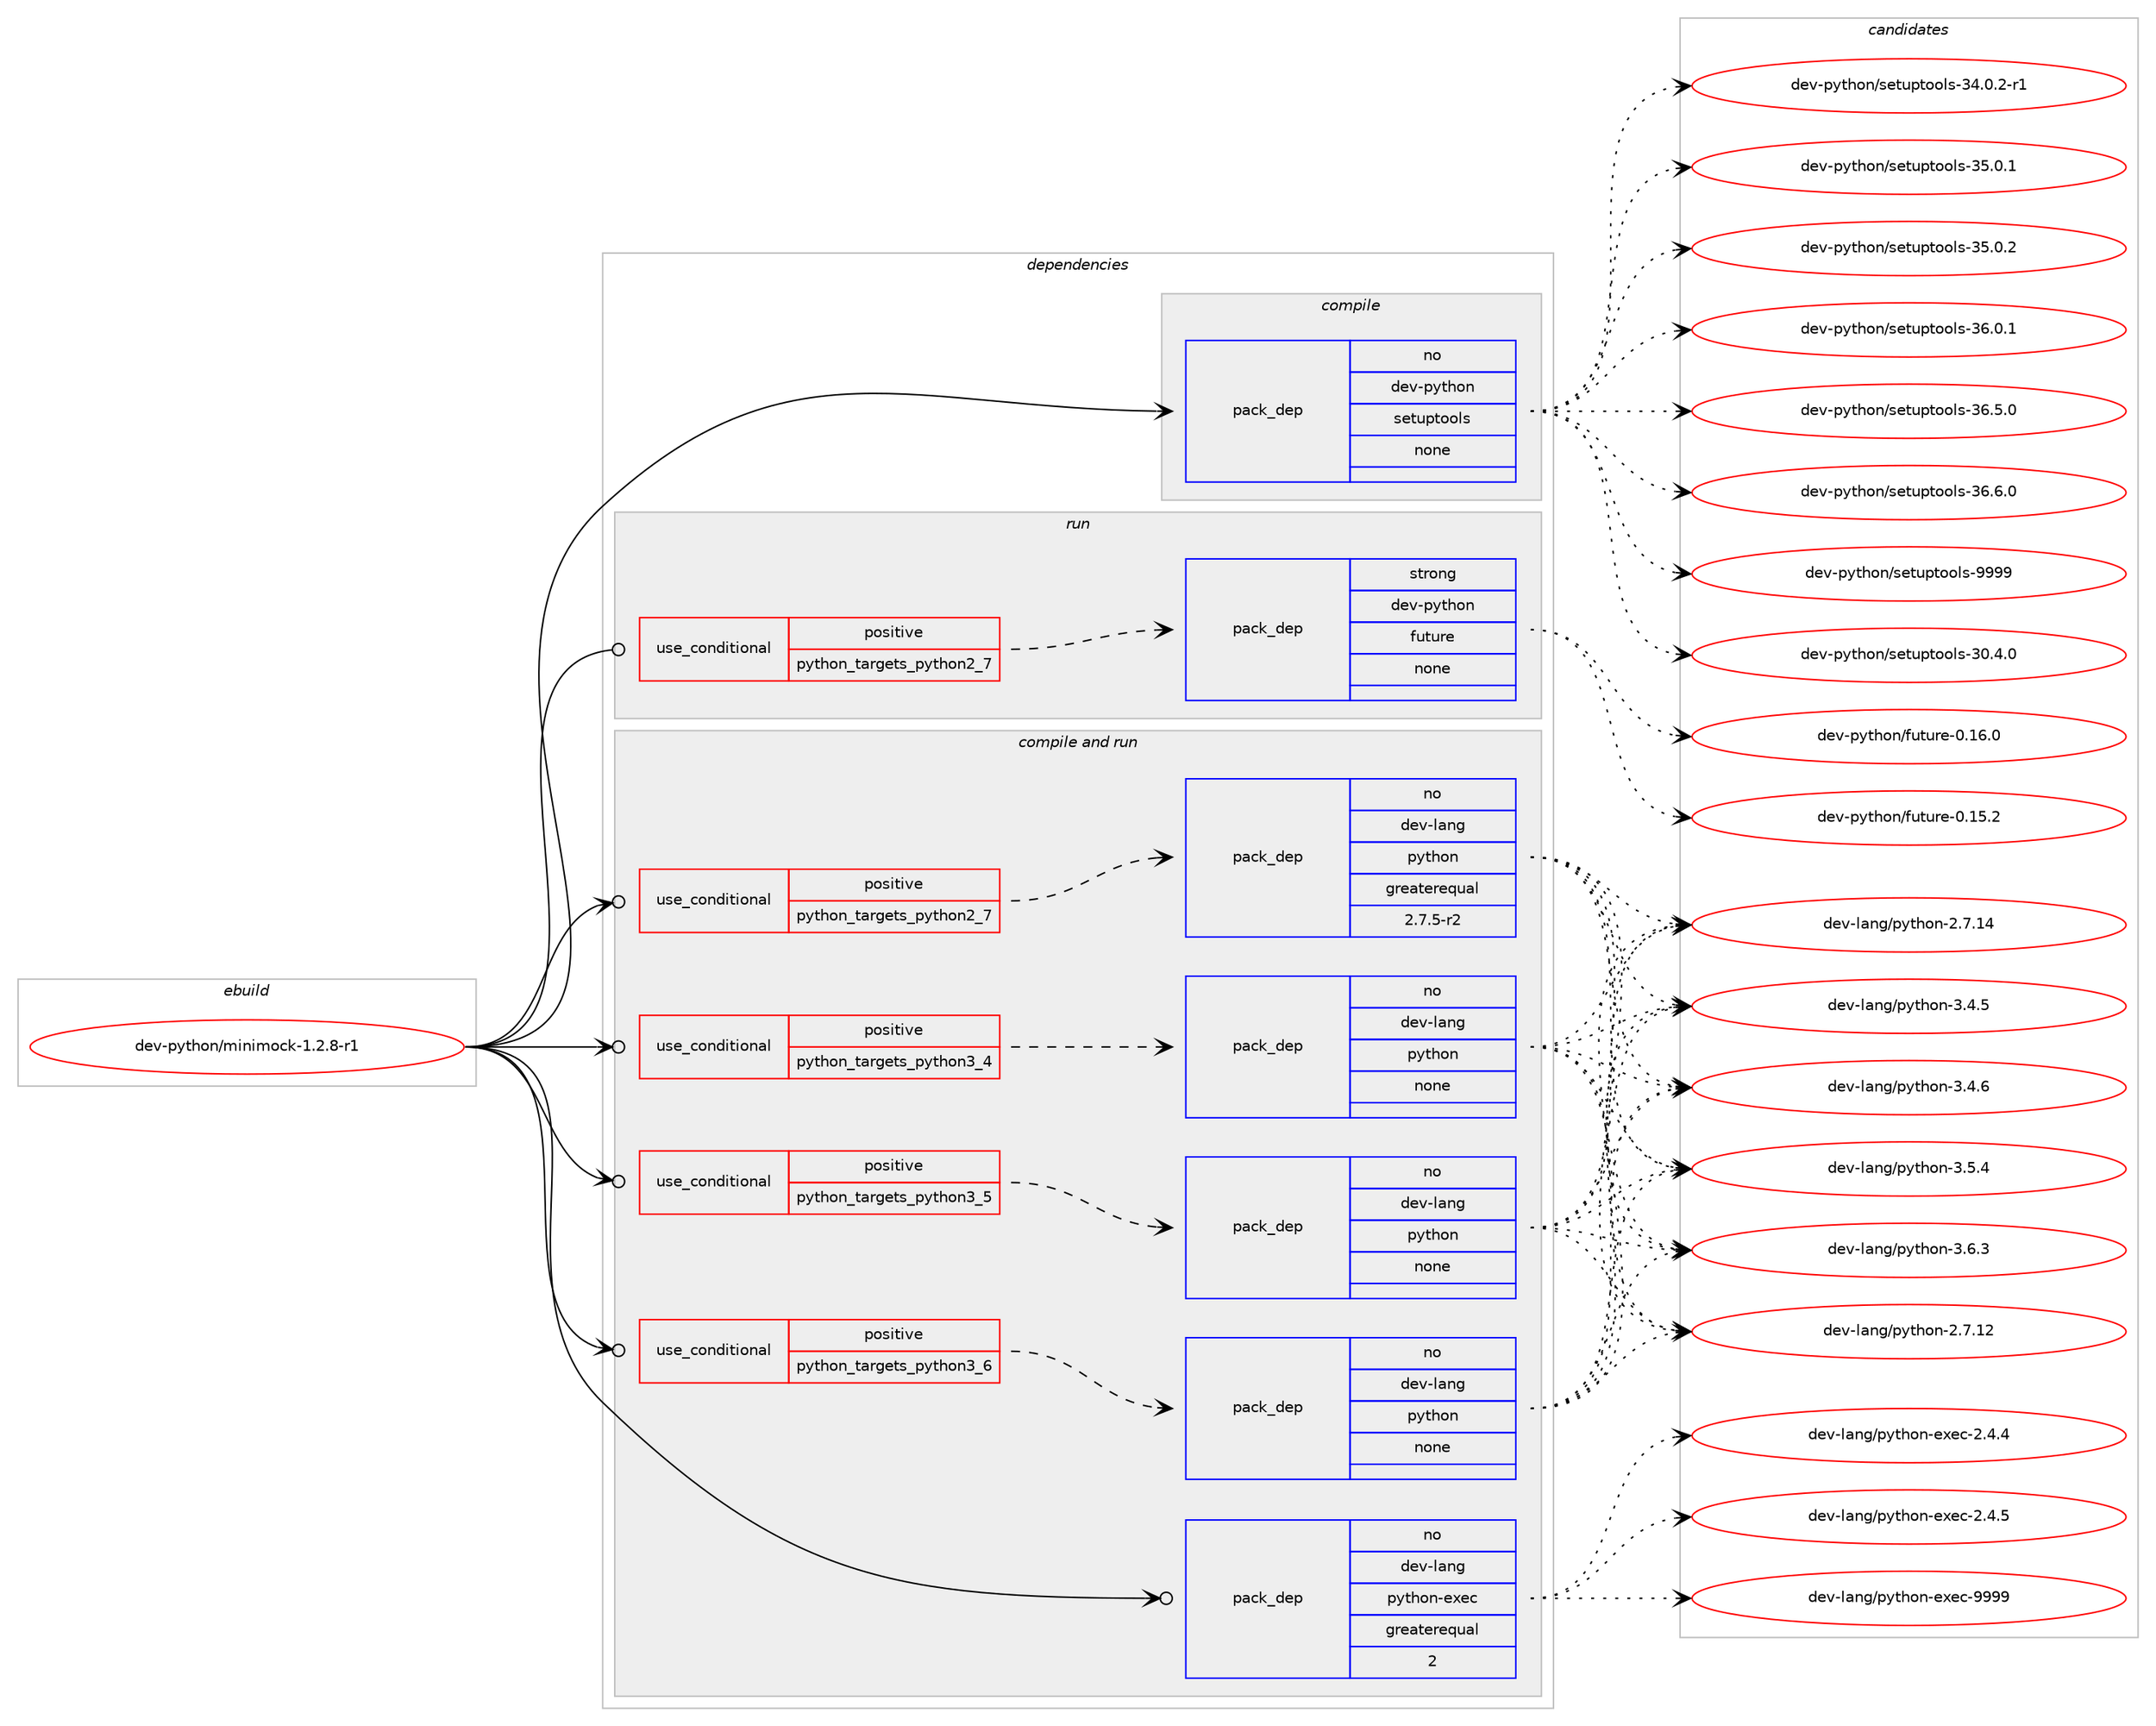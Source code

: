 digraph prolog {

# *************
# Graph options
# *************

newrank=true;
concentrate=true;
compound=true;
graph [rankdir=LR,fontname=Helvetica,fontsize=10,ranksep=1.5];#, ranksep=2.5, nodesep=0.2];
edge  [arrowhead=vee];
node  [fontname=Helvetica,fontsize=10];

# **********
# The ebuild
# **********

subgraph cluster_leftcol {
color=gray;
rank=same;
label=<<i>ebuild</i>>;
id [label="dev-python/minimock-1.2.8-r1", color=red, width=4, href="../dev-python/minimock-1.2.8-r1.svg"];
}

# ****************
# The dependencies
# ****************

subgraph cluster_midcol {
color=gray;
label=<<i>dependencies</i>>;
subgraph cluster_compile {
fillcolor="#eeeeee";
style=filled;
label=<<i>compile</i>>;
subgraph pack126866 {
dependency166216 [label=<<TABLE BORDER="0" CELLBORDER="1" CELLSPACING="0" CELLPADDING="4" WIDTH="220"><TR><TD ROWSPAN="6" CELLPADDING="30">pack_dep</TD></TR><TR><TD WIDTH="110">no</TD></TR><TR><TD>dev-python</TD></TR><TR><TD>setuptools</TD></TR><TR><TD>none</TD></TR><TR><TD></TD></TR></TABLE>>, shape=none, color=blue];
}
id:e -> dependency166216:w [weight=20,style="solid",arrowhead="vee"];
}
subgraph cluster_compileandrun {
fillcolor="#eeeeee";
style=filled;
label=<<i>compile and run</i>>;
subgraph cond35495 {
dependency166217 [label=<<TABLE BORDER="0" CELLBORDER="1" CELLSPACING="0" CELLPADDING="4"><TR><TD ROWSPAN="3" CELLPADDING="10">use_conditional</TD></TR><TR><TD>positive</TD></TR><TR><TD>python_targets_python2_7</TD></TR></TABLE>>, shape=none, color=red];
subgraph pack126867 {
dependency166218 [label=<<TABLE BORDER="0" CELLBORDER="1" CELLSPACING="0" CELLPADDING="4" WIDTH="220"><TR><TD ROWSPAN="6" CELLPADDING="30">pack_dep</TD></TR><TR><TD WIDTH="110">no</TD></TR><TR><TD>dev-lang</TD></TR><TR><TD>python</TD></TR><TR><TD>greaterequal</TD></TR><TR><TD>2.7.5-r2</TD></TR></TABLE>>, shape=none, color=blue];
}
dependency166217:e -> dependency166218:w [weight=20,style="dashed",arrowhead="vee"];
}
id:e -> dependency166217:w [weight=20,style="solid",arrowhead="odotvee"];
subgraph cond35496 {
dependency166219 [label=<<TABLE BORDER="0" CELLBORDER="1" CELLSPACING="0" CELLPADDING="4"><TR><TD ROWSPAN="3" CELLPADDING="10">use_conditional</TD></TR><TR><TD>positive</TD></TR><TR><TD>python_targets_python3_4</TD></TR></TABLE>>, shape=none, color=red];
subgraph pack126868 {
dependency166220 [label=<<TABLE BORDER="0" CELLBORDER="1" CELLSPACING="0" CELLPADDING="4" WIDTH="220"><TR><TD ROWSPAN="6" CELLPADDING="30">pack_dep</TD></TR><TR><TD WIDTH="110">no</TD></TR><TR><TD>dev-lang</TD></TR><TR><TD>python</TD></TR><TR><TD>none</TD></TR><TR><TD></TD></TR></TABLE>>, shape=none, color=blue];
}
dependency166219:e -> dependency166220:w [weight=20,style="dashed",arrowhead="vee"];
}
id:e -> dependency166219:w [weight=20,style="solid",arrowhead="odotvee"];
subgraph cond35497 {
dependency166221 [label=<<TABLE BORDER="0" CELLBORDER="1" CELLSPACING="0" CELLPADDING="4"><TR><TD ROWSPAN="3" CELLPADDING="10">use_conditional</TD></TR><TR><TD>positive</TD></TR><TR><TD>python_targets_python3_5</TD></TR></TABLE>>, shape=none, color=red];
subgraph pack126869 {
dependency166222 [label=<<TABLE BORDER="0" CELLBORDER="1" CELLSPACING="0" CELLPADDING="4" WIDTH="220"><TR><TD ROWSPAN="6" CELLPADDING="30">pack_dep</TD></TR><TR><TD WIDTH="110">no</TD></TR><TR><TD>dev-lang</TD></TR><TR><TD>python</TD></TR><TR><TD>none</TD></TR><TR><TD></TD></TR></TABLE>>, shape=none, color=blue];
}
dependency166221:e -> dependency166222:w [weight=20,style="dashed",arrowhead="vee"];
}
id:e -> dependency166221:w [weight=20,style="solid",arrowhead="odotvee"];
subgraph cond35498 {
dependency166223 [label=<<TABLE BORDER="0" CELLBORDER="1" CELLSPACING="0" CELLPADDING="4"><TR><TD ROWSPAN="3" CELLPADDING="10">use_conditional</TD></TR><TR><TD>positive</TD></TR><TR><TD>python_targets_python3_6</TD></TR></TABLE>>, shape=none, color=red];
subgraph pack126870 {
dependency166224 [label=<<TABLE BORDER="0" CELLBORDER="1" CELLSPACING="0" CELLPADDING="4" WIDTH="220"><TR><TD ROWSPAN="6" CELLPADDING="30">pack_dep</TD></TR><TR><TD WIDTH="110">no</TD></TR><TR><TD>dev-lang</TD></TR><TR><TD>python</TD></TR><TR><TD>none</TD></TR><TR><TD></TD></TR></TABLE>>, shape=none, color=blue];
}
dependency166223:e -> dependency166224:w [weight=20,style="dashed",arrowhead="vee"];
}
id:e -> dependency166223:w [weight=20,style="solid",arrowhead="odotvee"];
subgraph pack126871 {
dependency166225 [label=<<TABLE BORDER="0" CELLBORDER="1" CELLSPACING="0" CELLPADDING="4" WIDTH="220"><TR><TD ROWSPAN="6" CELLPADDING="30">pack_dep</TD></TR><TR><TD WIDTH="110">no</TD></TR><TR><TD>dev-lang</TD></TR><TR><TD>python-exec</TD></TR><TR><TD>greaterequal</TD></TR><TR><TD>2</TD></TR></TABLE>>, shape=none, color=blue];
}
id:e -> dependency166225:w [weight=20,style="solid",arrowhead="odotvee"];
}
subgraph cluster_run {
fillcolor="#eeeeee";
style=filled;
label=<<i>run</i>>;
subgraph cond35499 {
dependency166226 [label=<<TABLE BORDER="0" CELLBORDER="1" CELLSPACING="0" CELLPADDING="4"><TR><TD ROWSPAN="3" CELLPADDING="10">use_conditional</TD></TR><TR><TD>positive</TD></TR><TR><TD>python_targets_python2_7</TD></TR></TABLE>>, shape=none, color=red];
subgraph pack126872 {
dependency166227 [label=<<TABLE BORDER="0" CELLBORDER="1" CELLSPACING="0" CELLPADDING="4" WIDTH="220"><TR><TD ROWSPAN="6" CELLPADDING="30">pack_dep</TD></TR><TR><TD WIDTH="110">strong</TD></TR><TR><TD>dev-python</TD></TR><TR><TD>future</TD></TR><TR><TD>none</TD></TR><TR><TD></TD></TR></TABLE>>, shape=none, color=blue];
}
dependency166226:e -> dependency166227:w [weight=20,style="dashed",arrowhead="vee"];
}
id:e -> dependency166226:w [weight=20,style="solid",arrowhead="odot"];
}
}

# **************
# The candidates
# **************

subgraph cluster_choices {
rank=same;
color=gray;
label=<<i>candidates</i>>;

subgraph choice126866 {
color=black;
nodesep=1;
choice100101118451121211161041111104711510111611711211611111110811545514846524648 [label="dev-python/setuptools-30.4.0", color=red, width=4,href="../dev-python/setuptools-30.4.0.svg"];
choice1001011184511212111610411111047115101116117112116111111108115455152464846504511449 [label="dev-python/setuptools-34.0.2-r1", color=red, width=4,href="../dev-python/setuptools-34.0.2-r1.svg"];
choice100101118451121211161041111104711510111611711211611111110811545515346484649 [label="dev-python/setuptools-35.0.1", color=red, width=4,href="../dev-python/setuptools-35.0.1.svg"];
choice100101118451121211161041111104711510111611711211611111110811545515346484650 [label="dev-python/setuptools-35.0.2", color=red, width=4,href="../dev-python/setuptools-35.0.2.svg"];
choice100101118451121211161041111104711510111611711211611111110811545515446484649 [label="dev-python/setuptools-36.0.1", color=red, width=4,href="../dev-python/setuptools-36.0.1.svg"];
choice100101118451121211161041111104711510111611711211611111110811545515446534648 [label="dev-python/setuptools-36.5.0", color=red, width=4,href="../dev-python/setuptools-36.5.0.svg"];
choice100101118451121211161041111104711510111611711211611111110811545515446544648 [label="dev-python/setuptools-36.6.0", color=red, width=4,href="../dev-python/setuptools-36.6.0.svg"];
choice10010111845112121116104111110471151011161171121161111111081154557575757 [label="dev-python/setuptools-9999", color=red, width=4,href="../dev-python/setuptools-9999.svg"];
dependency166216:e -> choice100101118451121211161041111104711510111611711211611111110811545514846524648:w [style=dotted,weight="100"];
dependency166216:e -> choice1001011184511212111610411111047115101116117112116111111108115455152464846504511449:w [style=dotted,weight="100"];
dependency166216:e -> choice100101118451121211161041111104711510111611711211611111110811545515346484649:w [style=dotted,weight="100"];
dependency166216:e -> choice100101118451121211161041111104711510111611711211611111110811545515346484650:w [style=dotted,weight="100"];
dependency166216:e -> choice100101118451121211161041111104711510111611711211611111110811545515446484649:w [style=dotted,weight="100"];
dependency166216:e -> choice100101118451121211161041111104711510111611711211611111110811545515446534648:w [style=dotted,weight="100"];
dependency166216:e -> choice100101118451121211161041111104711510111611711211611111110811545515446544648:w [style=dotted,weight="100"];
dependency166216:e -> choice10010111845112121116104111110471151011161171121161111111081154557575757:w [style=dotted,weight="100"];
}
subgraph choice126867 {
color=black;
nodesep=1;
choice10010111845108971101034711212111610411111045504655464950 [label="dev-lang/python-2.7.12", color=red, width=4,href="../dev-lang/python-2.7.12.svg"];
choice10010111845108971101034711212111610411111045504655464952 [label="dev-lang/python-2.7.14", color=red, width=4,href="../dev-lang/python-2.7.14.svg"];
choice100101118451089711010347112121116104111110455146524653 [label="dev-lang/python-3.4.5", color=red, width=4,href="../dev-lang/python-3.4.5.svg"];
choice100101118451089711010347112121116104111110455146524654 [label="dev-lang/python-3.4.6", color=red, width=4,href="../dev-lang/python-3.4.6.svg"];
choice100101118451089711010347112121116104111110455146534652 [label="dev-lang/python-3.5.4", color=red, width=4,href="../dev-lang/python-3.5.4.svg"];
choice100101118451089711010347112121116104111110455146544651 [label="dev-lang/python-3.6.3", color=red, width=4,href="../dev-lang/python-3.6.3.svg"];
dependency166218:e -> choice10010111845108971101034711212111610411111045504655464950:w [style=dotted,weight="100"];
dependency166218:e -> choice10010111845108971101034711212111610411111045504655464952:w [style=dotted,weight="100"];
dependency166218:e -> choice100101118451089711010347112121116104111110455146524653:w [style=dotted,weight="100"];
dependency166218:e -> choice100101118451089711010347112121116104111110455146524654:w [style=dotted,weight="100"];
dependency166218:e -> choice100101118451089711010347112121116104111110455146534652:w [style=dotted,weight="100"];
dependency166218:e -> choice100101118451089711010347112121116104111110455146544651:w [style=dotted,weight="100"];
}
subgraph choice126868 {
color=black;
nodesep=1;
choice10010111845108971101034711212111610411111045504655464950 [label="dev-lang/python-2.7.12", color=red, width=4,href="../dev-lang/python-2.7.12.svg"];
choice10010111845108971101034711212111610411111045504655464952 [label="dev-lang/python-2.7.14", color=red, width=4,href="../dev-lang/python-2.7.14.svg"];
choice100101118451089711010347112121116104111110455146524653 [label="dev-lang/python-3.4.5", color=red, width=4,href="../dev-lang/python-3.4.5.svg"];
choice100101118451089711010347112121116104111110455146524654 [label="dev-lang/python-3.4.6", color=red, width=4,href="../dev-lang/python-3.4.6.svg"];
choice100101118451089711010347112121116104111110455146534652 [label="dev-lang/python-3.5.4", color=red, width=4,href="../dev-lang/python-3.5.4.svg"];
choice100101118451089711010347112121116104111110455146544651 [label="dev-lang/python-3.6.3", color=red, width=4,href="../dev-lang/python-3.6.3.svg"];
dependency166220:e -> choice10010111845108971101034711212111610411111045504655464950:w [style=dotted,weight="100"];
dependency166220:e -> choice10010111845108971101034711212111610411111045504655464952:w [style=dotted,weight="100"];
dependency166220:e -> choice100101118451089711010347112121116104111110455146524653:w [style=dotted,weight="100"];
dependency166220:e -> choice100101118451089711010347112121116104111110455146524654:w [style=dotted,weight="100"];
dependency166220:e -> choice100101118451089711010347112121116104111110455146534652:w [style=dotted,weight="100"];
dependency166220:e -> choice100101118451089711010347112121116104111110455146544651:w [style=dotted,weight="100"];
}
subgraph choice126869 {
color=black;
nodesep=1;
choice10010111845108971101034711212111610411111045504655464950 [label="dev-lang/python-2.7.12", color=red, width=4,href="../dev-lang/python-2.7.12.svg"];
choice10010111845108971101034711212111610411111045504655464952 [label="dev-lang/python-2.7.14", color=red, width=4,href="../dev-lang/python-2.7.14.svg"];
choice100101118451089711010347112121116104111110455146524653 [label="dev-lang/python-3.4.5", color=red, width=4,href="../dev-lang/python-3.4.5.svg"];
choice100101118451089711010347112121116104111110455146524654 [label="dev-lang/python-3.4.6", color=red, width=4,href="../dev-lang/python-3.4.6.svg"];
choice100101118451089711010347112121116104111110455146534652 [label="dev-lang/python-3.5.4", color=red, width=4,href="../dev-lang/python-3.5.4.svg"];
choice100101118451089711010347112121116104111110455146544651 [label="dev-lang/python-3.6.3", color=red, width=4,href="../dev-lang/python-3.6.3.svg"];
dependency166222:e -> choice10010111845108971101034711212111610411111045504655464950:w [style=dotted,weight="100"];
dependency166222:e -> choice10010111845108971101034711212111610411111045504655464952:w [style=dotted,weight="100"];
dependency166222:e -> choice100101118451089711010347112121116104111110455146524653:w [style=dotted,weight="100"];
dependency166222:e -> choice100101118451089711010347112121116104111110455146524654:w [style=dotted,weight="100"];
dependency166222:e -> choice100101118451089711010347112121116104111110455146534652:w [style=dotted,weight="100"];
dependency166222:e -> choice100101118451089711010347112121116104111110455146544651:w [style=dotted,weight="100"];
}
subgraph choice126870 {
color=black;
nodesep=1;
choice10010111845108971101034711212111610411111045504655464950 [label="dev-lang/python-2.7.12", color=red, width=4,href="../dev-lang/python-2.7.12.svg"];
choice10010111845108971101034711212111610411111045504655464952 [label="dev-lang/python-2.7.14", color=red, width=4,href="../dev-lang/python-2.7.14.svg"];
choice100101118451089711010347112121116104111110455146524653 [label="dev-lang/python-3.4.5", color=red, width=4,href="../dev-lang/python-3.4.5.svg"];
choice100101118451089711010347112121116104111110455146524654 [label="dev-lang/python-3.4.6", color=red, width=4,href="../dev-lang/python-3.4.6.svg"];
choice100101118451089711010347112121116104111110455146534652 [label="dev-lang/python-3.5.4", color=red, width=4,href="../dev-lang/python-3.5.4.svg"];
choice100101118451089711010347112121116104111110455146544651 [label="dev-lang/python-3.6.3", color=red, width=4,href="../dev-lang/python-3.6.3.svg"];
dependency166224:e -> choice10010111845108971101034711212111610411111045504655464950:w [style=dotted,weight="100"];
dependency166224:e -> choice10010111845108971101034711212111610411111045504655464952:w [style=dotted,weight="100"];
dependency166224:e -> choice100101118451089711010347112121116104111110455146524653:w [style=dotted,weight="100"];
dependency166224:e -> choice100101118451089711010347112121116104111110455146524654:w [style=dotted,weight="100"];
dependency166224:e -> choice100101118451089711010347112121116104111110455146534652:w [style=dotted,weight="100"];
dependency166224:e -> choice100101118451089711010347112121116104111110455146544651:w [style=dotted,weight="100"];
}
subgraph choice126871 {
color=black;
nodesep=1;
choice1001011184510897110103471121211161041111104510112010199455046524652 [label="dev-lang/python-exec-2.4.4", color=red, width=4,href="../dev-lang/python-exec-2.4.4.svg"];
choice1001011184510897110103471121211161041111104510112010199455046524653 [label="dev-lang/python-exec-2.4.5", color=red, width=4,href="../dev-lang/python-exec-2.4.5.svg"];
choice10010111845108971101034711212111610411111045101120101994557575757 [label="dev-lang/python-exec-9999", color=red, width=4,href="../dev-lang/python-exec-9999.svg"];
dependency166225:e -> choice1001011184510897110103471121211161041111104510112010199455046524652:w [style=dotted,weight="100"];
dependency166225:e -> choice1001011184510897110103471121211161041111104510112010199455046524653:w [style=dotted,weight="100"];
dependency166225:e -> choice10010111845108971101034711212111610411111045101120101994557575757:w [style=dotted,weight="100"];
}
subgraph choice126872 {
color=black;
nodesep=1;
choice100101118451121211161041111104710211711611711410145484649534650 [label="dev-python/future-0.15.2", color=red, width=4,href="../dev-python/future-0.15.2.svg"];
choice100101118451121211161041111104710211711611711410145484649544648 [label="dev-python/future-0.16.0", color=red, width=4,href="../dev-python/future-0.16.0.svg"];
dependency166227:e -> choice100101118451121211161041111104710211711611711410145484649534650:w [style=dotted,weight="100"];
dependency166227:e -> choice100101118451121211161041111104710211711611711410145484649544648:w [style=dotted,weight="100"];
}
}

}
